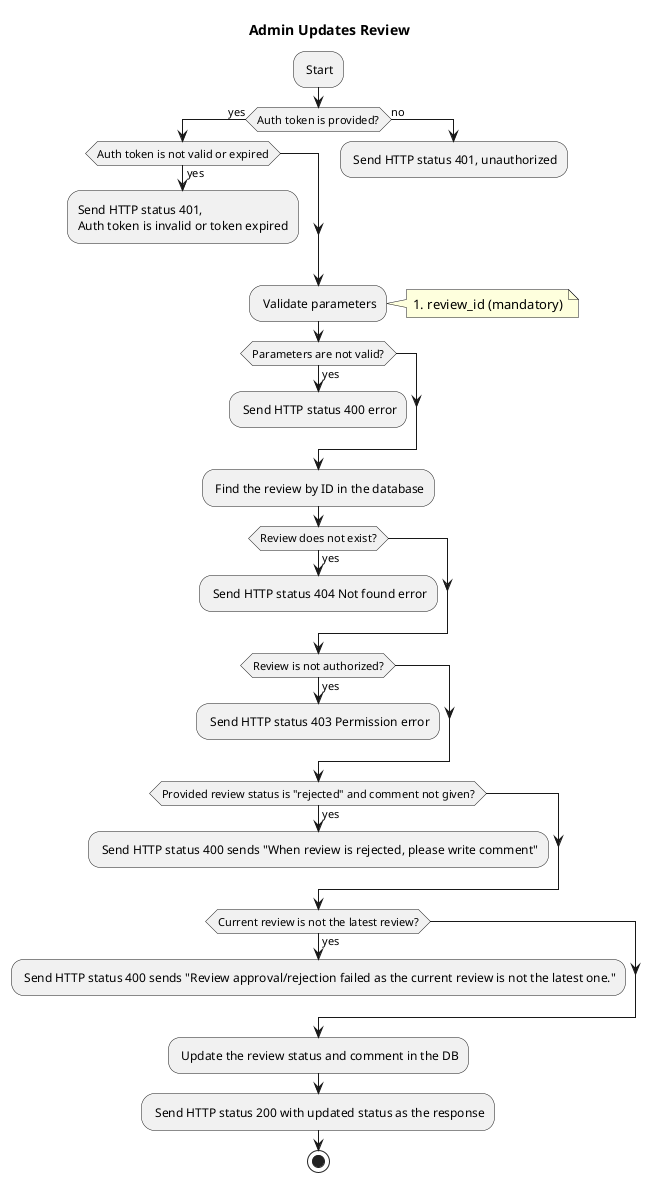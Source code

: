 @startuml admin update review
title Admin Updates Review

: Start;
if (Auth token is provided?) then (yes)
    if (Auth token is not valid or expired) then (yes)
        :Send HTTP status 401,
        Auth token is invalid or token expired;
        kill
    endif
else (no)
    : Send HTTP status 401, unauthorized;
    kill
endif
: Validate parameters;
note right
    1. review_id (mandatory)
end note
if (Parameters are not valid?) then (yes)
    : Send HTTP status 400 error;
    kill
endif
: Find the review by ID in the database;
if (Review does not exist?) then (yes)
    : Send HTTP status 404 Not found error;
    kill
endif
if (Review is not authorized?) then (yes)
    : Send HTTP status 403 Permission error;
    kill
endif
if (Provided review status is "rejected" and comment not given?) then (yes)
    : Send HTTP status 400 sends "When review is rejected, please write comment";
    kill
endif
if (Current review is not the latest review?) then (yes)
    : Send HTTP status 400 sends "Review approval/rejection failed as the current review is not the latest one.";
    kill
endif
: Update the review status and comment in the DB;
: Send HTTP status 200 with updated status as the response;
stop
@enduml
